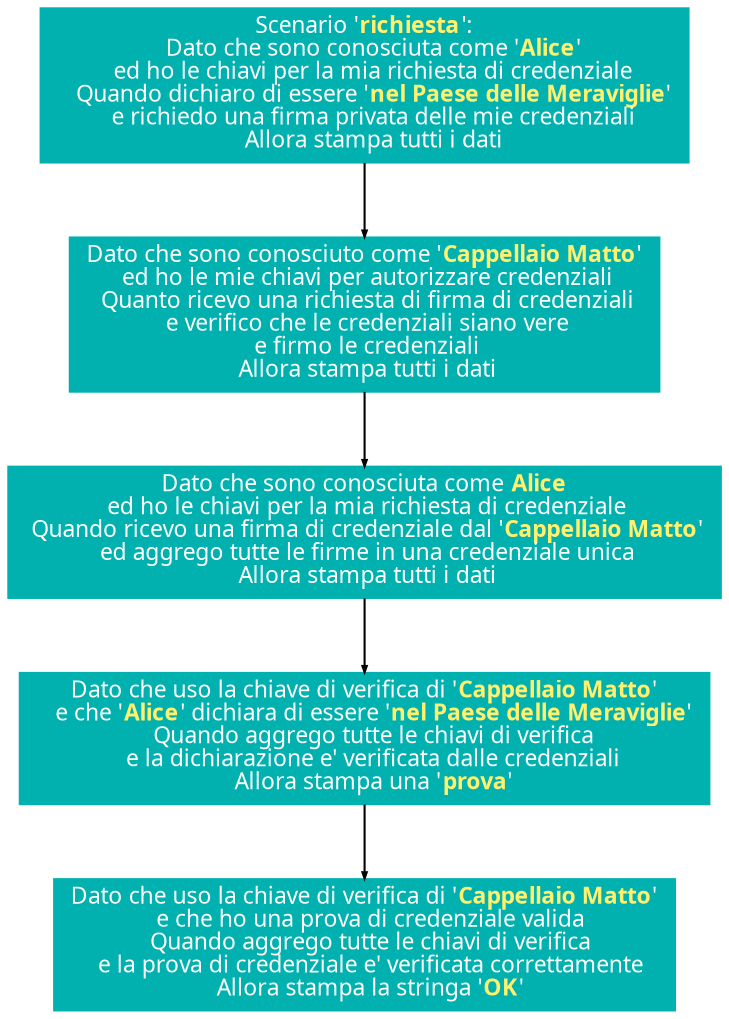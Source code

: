 digraph zencode_coconut_credential {
	graph [ dpi=300, bgcolor=white ];
	node [shape=box, rank=max, fontname=Montserrat, fontsize=11, bgcolor=white,
		  overlap=false, pack=true, style=filled color="#00b1b0" fontcolor=white];
	edge [fontname=Montserrat, fontsize=9, arrowsize=0.3]

	Request_Alice [label=
				   <Scenario '<font color="#fff16e"><b>richiesta</b></font>':<br/>
				   Dato che sono conosciuta come '<font color="#fff16e"><b>Alice</b></font>'<br/>
				   ed ho le chiavi per la mia richiesta di credenziale<br/>
				   Quando dichiaro di essere '<font color="#fff16e"><b>nel Paese delle Meraviglie</b></font>'<br/>
				   e richiedo una firma privata delle mie credenziali<br/>
				   Allora stampa tutti i dati>]
	
	Issue_MadHatter [label=
					 <Dato che sono conosciuto come '<font color="#fff16e"><b>Cappellaio Matto</b></font>'<br/>
					 ed ho le mie chiavi per autorizzare credenziali<br/>
					 Quanto ricevo una richiesta di firma di credenziali<br/>
					 e verifico che le credenziali siano vere<br/>
					 e firmo le credenziali<br/>
					 Allora stampa tutti i dati>]

	Aggregate_Alice [label=
					 <Dato che sono conosciuta come <font color="#fff16e"><b>Alice</b></font><br/>
					 ed ho le chiavi per la mia richiesta di credenziale<br/>
					 Quando ricevo una firma di credenziale dal '<font color="#fff16e"><b>Cappellaio Matto</b></font>'<br/>
					 ed aggrego tutte le firme in una credenziale unica<br/>
					 Allora stampa tutti i dati>]

	Challenge_Bob [label=
				   <Dato che uso la chiave di verifica di '<font color="#fff16e"><b>Cappellaio Matto</b></font>'<br/>
				   e che '<font color="#fff16e"><b>Alice</b></font>' dichiara di essere '<font color="#fff16e"><b>nel Paese delle Meraviglie</b></font>'<br/>
				   Quando aggrego tutte le chiavi di verifica<br/>
				   e la dichiarazione e' verificata dalle credenziali<br/>
				   Allora stampa una '<font color="#fff16e"><b>prova</b></font>'>]

	Verify_Blind [label=
				  <Dato che uso la chiave di verifica di '<font color="#fff16e"><b>Cappellaio Matto</b></font>'<br/>
				  e che ho una prova di credenziale valida<br/>
				  Quando aggrego tutte le chiavi di verifica<br/>
				  e la prova di credenziale e' verificata correttamente<br/>
				  Allora stampa la stringa '<font color="#fff16e"><b>OK</b></font>'>]
	
	Request_Alice -> Issue_MadHatter
	Issue_MadHatter -> Aggregate_Alice	
	Aggregate_Alice -> Challenge_Bob
	Challenge_Bob -> Verify_Blind
}

